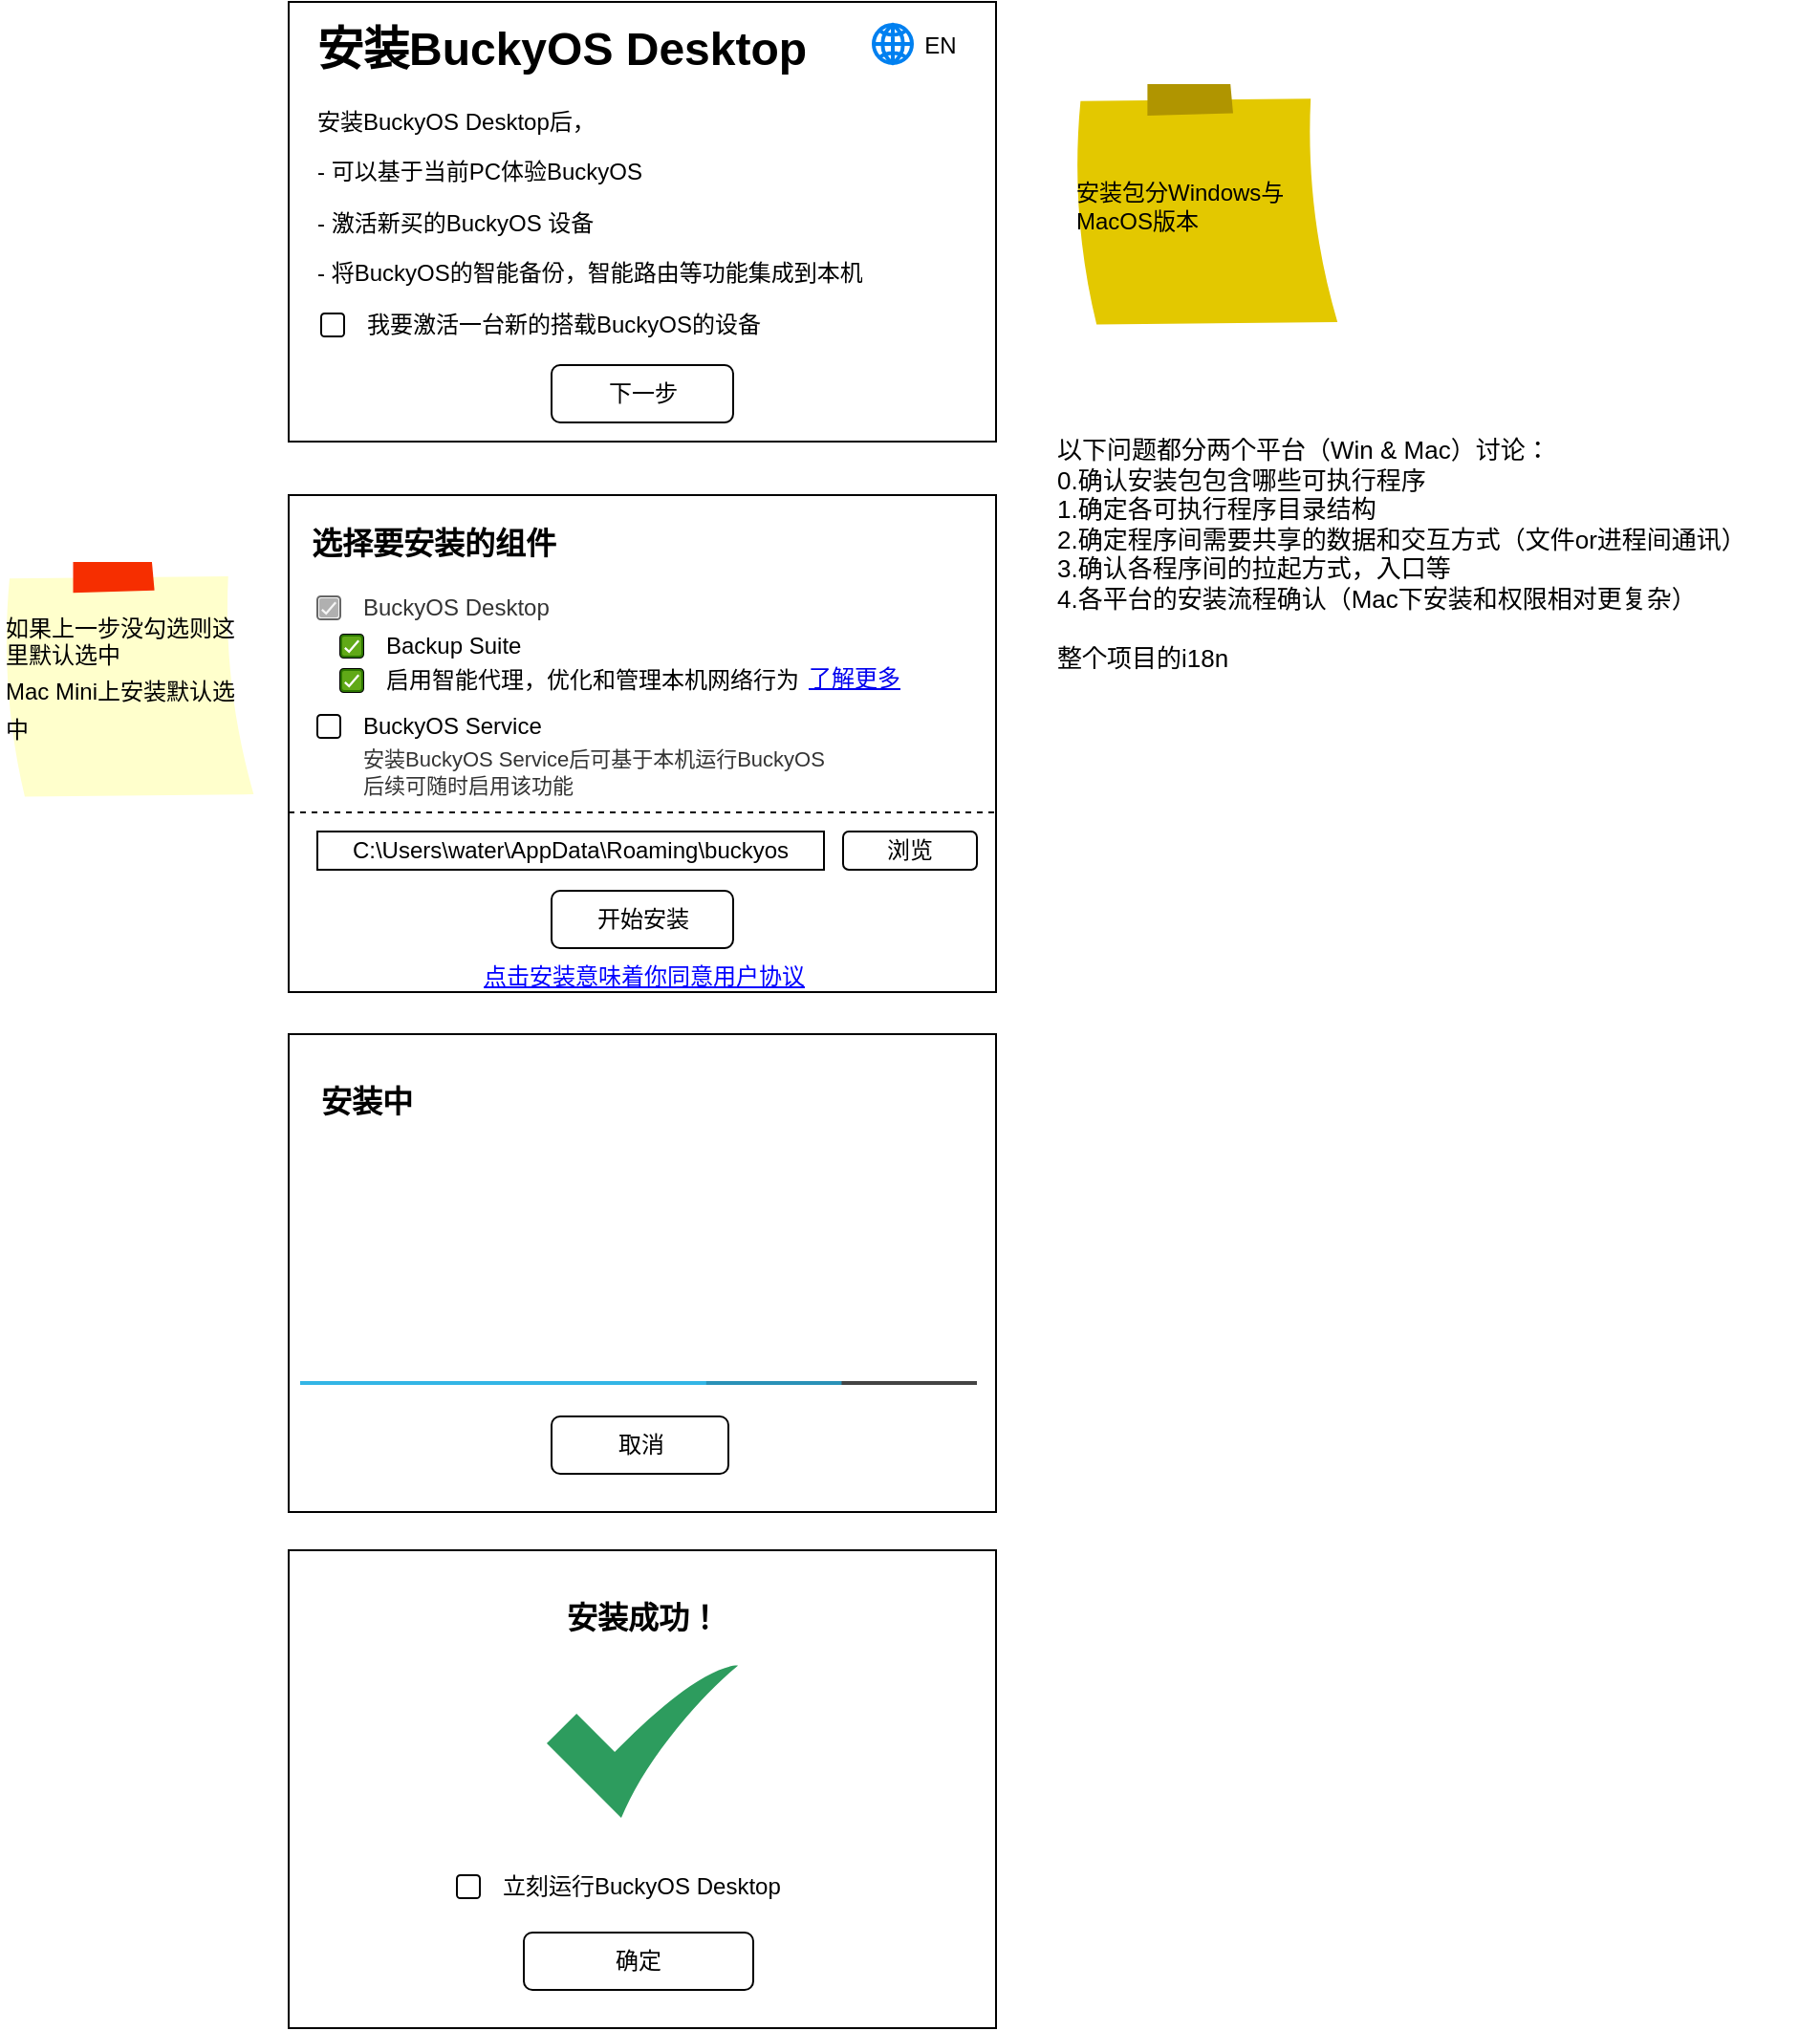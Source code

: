 <mxfile>
    <diagram id="VLFBigP-C_uUg-bwVnBH" name="安装">
        <mxGraphModel dx="1151" dy="778" grid="1" gridSize="10" guides="1" tooltips="1" connect="1" arrows="1" fold="1" page="1" pageScale="1" pageWidth="850" pageHeight="1100" math="0" shadow="0">
            <root>
                <mxCell id="0"/>
                <mxCell id="1" parent="0"/>
                <mxCell id="-AoauPy2Lflx3T0J0i2C-1" value="" style="rounded=0;whiteSpace=wrap;html=1;" vertex="1" parent="1">
                    <mxGeometry x="190" y="30" width="370" height="230" as="geometry"/>
                </mxCell>
                <mxCell id="-AoauPy2Lflx3T0J0i2C-2" value="&lt;h1 style=&quot;margin-top: 0px;&quot;&gt;安装BuckyOS Desktop&lt;/h1&gt;&lt;p&gt;安装BuckyOS Desktop后，&lt;/p&gt;&lt;p&gt;- 可以基于当前PC体验BuckyOS&lt;/p&gt;&lt;p&gt;- 激活新买的BuckyOS 设备&lt;/p&gt;&lt;p&gt;- 将BuckyOS的智能备份，智能路由等功能集成到本机&lt;/p&gt;" style="text;html=1;whiteSpace=wrap;overflow=hidden;rounded=0;" vertex="1" parent="1">
                    <mxGeometry x="203" y="34" width="340" height="150" as="geometry"/>
                </mxCell>
                <mxCell id="-AoauPy2Lflx3T0J0i2C-3" value="下一步" style="rounded=1;whiteSpace=wrap;html=1;" vertex="1" parent="1">
                    <mxGeometry x="327.5" y="220" width="95" height="30" as="geometry"/>
                </mxCell>
                <mxCell id="-AoauPy2Lflx3T0J0i2C-4" value="" style="rounded=0;whiteSpace=wrap;html=1;" vertex="1" parent="1">
                    <mxGeometry x="190" y="288" width="370" height="260" as="geometry"/>
                </mxCell>
                <mxCell id="-AoauPy2Lflx3T0J0i2C-5" value="&lt;span style=&quot;font-size: 16px;&quot;&gt;选择要安装的组件&lt;/span&gt;" style="text;html=1;align=left;verticalAlign=middle;whiteSpace=wrap;rounded=0;fontStyle=1" vertex="1" parent="1">
                    <mxGeometry x="200" y="298" width="215" height="30" as="geometry"/>
                </mxCell>
                <mxCell id="-AoauPy2Lflx3T0J0i2C-6" value="BuckyOS Desktop" style="rounded=1;fillColor=#f5f5f5;strokeColor=#666666;align=left;verticalAlign=middle;fontStyle=0;fontSize=12;labelPosition=right;verticalLabelPosition=middle;spacingLeft=10;html=1;shadow=0;dashed=0;glass=0;comic=0;fontColor=#333333;" vertex="1" parent="1">
                    <mxGeometry x="205" y="341" width="12" height="12" as="geometry"/>
                </mxCell>
                <mxCell id="-AoauPy2Lflx3T0J0i2C-7" value="C:\Users\water\AppData\Roaming\buckyos" style="rounded=0;whiteSpace=wrap;html=1;" vertex="1" parent="1">
                    <mxGeometry x="205" y="464" width="265" height="20" as="geometry"/>
                </mxCell>
                <mxCell id="-AoauPy2Lflx3T0J0i2C-8" value="浏览" style="rounded=1;whiteSpace=wrap;html=1;" vertex="1" parent="1">
                    <mxGeometry x="480" y="464" width="70" height="20" as="geometry"/>
                </mxCell>
                <mxCell id="-AoauPy2Lflx3T0J0i2C-9" value="" style="endArrow=none;dashed=1;html=1;rounded=0;" edge="1" parent="1">
                    <mxGeometry width="50" height="50" relative="1" as="geometry">
                        <mxPoint x="190" y="454" as="sourcePoint"/>
                        <mxPoint x="561" y="454" as="targetPoint"/>
                    </mxGeometry>
                </mxCell>
                <mxCell id="-AoauPy2Lflx3T0J0i2C-10" value="开始安装" style="rounded=1;whiteSpace=wrap;html=1;" vertex="1" parent="1">
                    <mxGeometry x="327.5" y="495" width="95" height="30" as="geometry"/>
                </mxCell>
                <mxCell id="-AoauPy2Lflx3T0J0i2C-11" value="BuckyOS Service" style="rounded=1;align=left;verticalAlign=middle;fontStyle=0;fontSize=12;labelPosition=right;verticalLabelPosition=middle;spacingLeft=10;html=1;shadow=0;dashed=0" vertex="1" parent="1">
                    <mxGeometry x="205" y="403" width="12" height="12" as="geometry"/>
                </mxCell>
                <mxCell id="-AoauPy2Lflx3T0J0i2C-12" value="Backup Suite" style="rounded=1;align=left;verticalAlign=middle;fontStyle=0;fontSize=12;labelPosition=right;verticalLabelPosition=middle;spacingLeft=10;html=1;shadow=0;dashed=0" vertex="1" parent="1">
                    <mxGeometry x="217" y="361" width="12" height="12" as="geometry"/>
                </mxCell>
                <mxCell id="-AoauPy2Lflx3T0J0i2C-13" value="启用智能代理，优化和管理本机网络行为" style="rounded=1;align=left;verticalAlign=middle;fontStyle=0;fontSize=12;labelPosition=right;verticalLabelPosition=middle;spacingLeft=10;html=1;shadow=0;dashed=0" vertex="1" parent="1">
                    <mxGeometry x="217" y="379" width="12" height="12" as="geometry"/>
                </mxCell>
                <mxCell id="-AoauPy2Lflx3T0J0i2C-14" value="" style="dashed=0;labelPosition=right;align=left;shape=mxgraph.gmdl.checkbox;strokeColor=none;fillColor=#B0B0B0;strokeWidth=2;aspect=fixed;sketch=0;html=1;" vertex="1" parent="1">
                    <mxGeometry x="206" y="342" width="10" height="10" as="geometry"/>
                </mxCell>
                <mxCell id="-AoauPy2Lflx3T0J0i2C-15" value="点击安装意味着你同意用户协议" style="text;html=1;align=left;verticalAlign=middle;whiteSpace=wrap;rounded=0;fontStyle=4;fontColor=#0000FF;" vertex="1" parent="1">
                    <mxGeometry x="290" y="525" width="207" height="30" as="geometry"/>
                </mxCell>
                <mxCell id="-AoauPy2Lflx3T0J0i2C-16" value="" style="rounded=0;whiteSpace=wrap;html=1;" vertex="1" parent="1">
                    <mxGeometry x="190" y="570" width="370" height="250" as="geometry"/>
                </mxCell>
                <mxCell id="-AoauPy2Lflx3T0J0i2C-17" value="&lt;span style=&quot;font-size: 16px;&quot;&gt;安装中&lt;/span&gt;" style="text;html=1;align=left;verticalAlign=middle;whiteSpace=wrap;rounded=0;fontStyle=1" vertex="1" parent="1">
                    <mxGeometry x="205" y="590" width="215" height="30" as="geometry"/>
                </mxCell>
                <mxCell id="-AoauPy2Lflx3T0J0i2C-18" value="" style="verticalLabelPosition=bottom;verticalAlign=top;html=1;shadow=0;dashed=0;strokeWidth=1;shape=mxgraph.android.progressBar;strokeColor=#33b5e5;dx1=0.8;dx2=0.6;strokeWidth=2;" vertex="1" parent="1">
                    <mxGeometry x="196" y="750" width="354" height="5" as="geometry"/>
                </mxCell>
                <mxCell id="-AoauPy2Lflx3T0J0i2C-19" value="" style="rounded=0;whiteSpace=wrap;html=1;" vertex="1" parent="1">
                    <mxGeometry x="190" y="840" width="370" height="250" as="geometry"/>
                </mxCell>
                <mxCell id="-AoauPy2Lflx3T0J0i2C-20" value="取消" style="rounded=1;whiteSpace=wrap;html=1;" vertex="1" parent="1">
                    <mxGeometry x="327.5" y="770" width="92.5" height="30" as="geometry"/>
                </mxCell>
                <mxCell id="-AoauPy2Lflx3T0J0i2C-21" value="&lt;span style=&quot;font-size: 16px;&quot;&gt;安装成功！&lt;/span&gt;" style="text;html=1;align=center;verticalAlign=middle;whiteSpace=wrap;rounded=0;fontStyle=1" vertex="1" parent="1">
                    <mxGeometry x="268" y="860" width="215" height="30" as="geometry"/>
                </mxCell>
                <mxCell id="-AoauPy2Lflx3T0J0i2C-22" value="" style="sketch=0;html=1;aspect=fixed;strokeColor=none;shadow=0;align=center;fillColor=#2D9C5E;verticalAlign=top;labelPosition=center;verticalLabelPosition=bottom;shape=mxgraph.gcp2.check" vertex="1" parent="1">
                    <mxGeometry x="325" y="900" width="100" height="80" as="geometry"/>
                </mxCell>
                <mxCell id="-AoauPy2Lflx3T0J0i2C-23" value="确定" style="rounded=1;whiteSpace=wrap;html=1;" vertex="1" parent="1">
                    <mxGeometry x="313" y="1040" width="120" height="30" as="geometry"/>
                </mxCell>
                <mxCell id="-AoauPy2Lflx3T0J0i2C-24" value="立刻运行BuckyOS Desktop" style="rounded=1;align=left;verticalAlign=middle;fontStyle=0;fontSize=12;labelPosition=right;verticalLabelPosition=middle;spacingLeft=10;html=1;shadow=0;dashed=0" vertex="1" parent="1">
                    <mxGeometry x="278" y="1010" width="12" height="12" as="geometry"/>
                </mxCell>
                <mxCell id="-AoauPy2Lflx3T0J0i2C-25" value="安装BuckyOS Service后可基于本机运行BuckyOS&lt;div&gt;后续可随时启用该功能&lt;/div&gt;" style="text;html=1;align=left;verticalAlign=middle;whiteSpace=wrap;rounded=0;fontSize=11;fontColor=#333333;" vertex="1" parent="1">
                    <mxGeometry x="227" y="418" width="280" height="30" as="geometry"/>
                </mxCell>
                <mxCell id="-AoauPy2Lflx3T0J0i2C-26" value="" style="dashed=0;labelPosition=right;align=left;shape=mxgraph.gmdl.checkbox;strokeColor=#2D7600;fillColor=#60a917;strokeWidth=2;aspect=fixed;sketch=0;html=1;fontColor=#ffffff;" vertex="1" parent="1">
                    <mxGeometry x="218" y="362" width="10" height="10" as="geometry"/>
                </mxCell>
                <mxCell id="-AoauPy2Lflx3T0J0i2C-27" value="" style="dashed=0;labelPosition=right;align=left;shape=mxgraph.gmdl.checkbox;strokeColor=#2D7600;fillColor=#60a917;strokeWidth=2;aspect=fixed;sketch=0;html=1;fontColor=#ffffff;" vertex="1" parent="1">
                    <mxGeometry x="218" y="380" width="10" height="10" as="geometry"/>
                </mxCell>
                <mxCell id="-AoauPy2Lflx3T0J0i2C-28" value="我要激活一台新的搭载BuckyOS的设备" style="rounded=1;align=left;verticalAlign=middle;fontStyle=0;fontSize=12;labelPosition=right;verticalLabelPosition=middle;spacingLeft=10;html=1;shadow=0;dashed=0" vertex="1" parent="1">
                    <mxGeometry x="207" y="193" width="12" height="12" as="geometry"/>
                </mxCell>
                <mxCell id="-AoauPy2Lflx3T0J0i2C-29" value="&lt;div style=&quot;color: rgb(0, 0, 0); font-size: 12px;&quot;&gt;如果上一步没勾选则这里默认选中&lt;/div&gt;&lt;span style=&quot;color: rgb(0, 0, 0); font-size: 12px;&quot;&gt;Mac Mini上安装默认选中&lt;/span&gt;" style="strokeWidth=1;shadow=0;dashed=0;align=left;html=1;shape=mxgraph.mockup.text.stickyNote2;fontColor=#666666;mainText=;fontSize=17;whiteSpace=wrap;fillColor=#ffffcc;strokeColor=#F62E00;" vertex="1" parent="1">
                    <mxGeometry x="40" y="323" width="133" height="124" as="geometry"/>
                </mxCell>
                <UserObject label="了解更多" link="https://www.draw.io" id="-AoauPy2Lflx3T0J0i2C-30">
                    <mxCell style="text;html=1;strokeColor=none;fillColor=none;whiteSpace=wrap;align=center;verticalAlign=middle;fontColor=#0000EE;fontStyle=4;" vertex="1" parent="1">
                        <mxGeometry x="456" y="364" width="60" height="40" as="geometry"/>
                    </mxCell>
                </UserObject>
                <mxCell id="-AoauPy2Lflx3T0J0i2C-31" value="" style="html=1;verticalLabelPosition=bottom;align=center;labelBackgroundColor=#ffffff;verticalAlign=top;strokeWidth=2;strokeColor=#0080F0;shadow=0;dashed=0;shape=mxgraph.ios7.icons.globe;" vertex="1" parent="1">
                    <mxGeometry x="496" y="42" width="20" height="20" as="geometry"/>
                </mxCell>
                <mxCell id="-AoauPy2Lflx3T0J0i2C-32" value="EN" style="text;html=1;align=center;verticalAlign=middle;whiteSpace=wrap;rounded=0;" vertex="1" parent="1">
                    <mxGeometry x="501" y="38" width="60" height="30" as="geometry"/>
                </mxCell>
                <mxCell id="l8cgHKCvJIuTmJQeJAYd-1" value="&lt;div style=&quot;color: rgb(0, 0, 0); font-size: 12px;&quot;&gt;安装包分Windows与MacOS版本&lt;/div&gt;" style="strokeWidth=1;shadow=0;dashed=0;align=left;html=1;shape=mxgraph.mockup.text.stickyNote2;fontColor=#000000;mainText=;fontSize=17;whiteSpace=wrap;fillColor=#e3c800;strokeColor=#B09500;" vertex="1" parent="1">
                    <mxGeometry x="600" y="73" width="140" height="127" as="geometry"/>
                </mxCell>
                <mxCell id="uHPKMA01jC3iV0Nrotq3-1" value="以下问题都分两个平台（Win &amp;amp; Mac）讨论：&lt;br&gt;0.确认安装包包含哪些可执行程序&lt;br&gt;&lt;div&gt;1.确定各可执行程序目录结构&lt;br&gt;2.确定程序间需要共享的数据和交互方式（文件or进程间通讯）&lt;/div&gt;&lt;div&gt;3.确认各程序间的拉起方式，入口等&lt;br&gt;&lt;div&gt;4.各平台的安装流程确认（Mac下安装和权限相对更复杂）&lt;/div&gt;&lt;/div&gt;&lt;div&gt;&lt;br&gt;&lt;/div&gt;&lt;div&gt;整个项目的i18n&lt;/div&gt;" style="text;html=1;align=left;verticalAlign=top;whiteSpace=wrap;rounded=0;fontSize=13;" vertex="1" parent="1">
                    <mxGeometry x="590" y="250" width="400" height="310" as="geometry"/>
                </mxCell>
            </root>
        </mxGraphModel>
    </diagram>
    <diagram id="vZSn3rszqrCDNoHXdJxm" name="身份创建/恢复">
        <mxGraphModel dx="2231" dy="934" grid="1" gridSize="10" guides="1" tooltips="1" connect="1" arrows="1" fold="1" page="1" pageScale="1" pageWidth="850" pageHeight="1100" math="0" shadow="0">
            <root>
                <mxCell id="0"/>
                <mxCell id="1" parent="0"/>
                <mxCell id="5nMAcfidiZJyD3u5EE3o-2" value="" style="verticalLabelPosition=bottom;verticalAlign=top;html=1;shadow=0;dashed=0;strokeWidth=1;shape=mxgraph.android.phone2;strokeColor=#c0c0c0;" vertex="1" parent="1">
                    <mxGeometry x="-820" y="30" width="200" height="390" as="geometry"/>
                </mxCell>
                <mxCell id="5nMAcfidiZJyD3u5EE3o-3" value="注册" style="rounded=0;whiteSpace=wrap;html=1;" vertex="1" parent="1">
                    <mxGeometry x="-780" y="315" width="120" height="30" as="geometry"/>
                </mxCell>
                <mxCell id="5nMAcfidiZJyD3u5EE3o-4" value="登录" style="rounded=0;whiteSpace=wrap;html=1;" vertex="1" parent="1">
                    <mxGeometry x="-780" y="275" width="120" height="30" as="geometry"/>
                </mxCell>
                <mxCell id="5nMAcfidiZJyD3u5EE3o-5" value="现代的，多账号起始页，手机上支持生物特性登陆" style="text;html=1;strokeColor=none;fillColor=none;align=center;verticalAlign=middle;whiteSpace=wrap;rounded=0;" vertex="1" parent="1">
                    <mxGeometry x="-780" y="125" width="120" height="30" as="geometry"/>
                </mxCell>
                <mxCell id="5nMAcfidiZJyD3u5EE3o-6" value="&lt;u&gt;匿名使用&lt;/u&gt;" style="text;html=1;align=center;verticalAlign=middle;whiteSpace=wrap;rounded=0;" vertex="1" parent="1">
                    <mxGeometry x="-750" y="345" width="60" height="30" as="geometry"/>
                </mxCell>
                <mxCell id="5nMAcfidiZJyD3u5EE3o-27" style="edgeStyle=orthogonalEdgeStyle;rounded=0;orthogonalLoop=1;jettySize=auto;html=1;exitX=1;exitY=0.5;exitDx=0;exitDy=0;entryX=0;entryY=0.5;entryDx=0;entryDy=0;" edge="1" parent="1" source="5nMAcfidiZJyD3u5EE3o-29" target="5nMAcfidiZJyD3u5EE3o-41">
                    <mxGeometry relative="1" as="geometry"/>
                </mxCell>
                <mxCell id="5nMAcfidiZJyD3u5EE3o-28" style="edgeStyle=orthogonalEdgeStyle;rounded=0;orthogonalLoop=1;jettySize=auto;html=1;entryX=0.5;entryY=0;entryDx=0;entryDy=0;" edge="1" parent="1" source="5nMAcfidiZJyD3u5EE3o-29" target="5nMAcfidiZJyD3u5EE3o-46">
                    <mxGeometry relative="1" as="geometry"/>
                </mxCell>
                <mxCell id="5nMAcfidiZJyD3u5EE3o-29" value="首次启动：未登陆" style="rounded=0;whiteSpace=wrap;html=1;" vertex="1" parent="1">
                    <mxGeometry x="-570" y="210" width="120" height="60" as="geometry"/>
                </mxCell>
                <mxCell id="5nMAcfidiZJyD3u5EE3o-30" style="edgeStyle=orthogonalEdgeStyle;rounded=0;orthogonalLoop=1;jettySize=auto;html=1;exitX=1;exitY=0.5;exitDx=0;exitDy=0;entryX=0;entryY=0.5;entryDx=0;entryDy=0;" edge="1" parent="1" source="5nMAcfidiZJyD3u5EE3o-32" target="5nMAcfidiZJyD3u5EE3o-36">
                    <mxGeometry relative="1" as="geometry"/>
                </mxCell>
                <mxCell id="5nMAcfidiZJyD3u5EE3o-31" style="edgeStyle=orthogonalEdgeStyle;rounded=0;orthogonalLoop=1;jettySize=auto;html=1;exitX=1;exitY=0.75;exitDx=0;exitDy=0;entryX=0;entryY=0.5;entryDx=0;entryDy=0;" edge="1" parent="1" source="5nMAcfidiZJyD3u5EE3o-32" target="5nMAcfidiZJyD3u5EE3o-34">
                    <mxGeometry relative="1" as="geometry"/>
                </mxCell>
                <mxCell id="5nMAcfidiZJyD3u5EE3o-32" value="注册引导" style="rounded=0;whiteSpace=wrap;html=1;" vertex="1" parent="1">
                    <mxGeometry x="-390" y="300" width="120" height="60" as="geometry"/>
                </mxCell>
                <mxCell id="5nMAcfidiZJyD3u5EE3o-33" style="edgeStyle=orthogonalEdgeStyle;rounded=0;orthogonalLoop=1;jettySize=auto;html=1;exitX=1;exitY=0.5;exitDx=0;exitDy=0;" edge="1" parent="1" source="5nMAcfidiZJyD3u5EE3o-34" target="5nMAcfidiZJyD3u5EE3o-45">
                    <mxGeometry relative="1" as="geometry"/>
                </mxCell>
                <mxCell id="5nMAcfidiZJyD3u5EE3o-34" value="Web3创建助记词引导" style="rounded=0;whiteSpace=wrap;html=1;" vertex="1" parent="1">
                    <mxGeometry x="-198.33" y="390" width="120" height="60" as="geometry"/>
                </mxCell>
                <mxCell id="5nMAcfidiZJyD3u5EE3o-35" style="edgeStyle=orthogonalEdgeStyle;rounded=0;orthogonalLoop=1;jettySize=auto;html=1;exitX=1;exitY=0.5;exitDx=0;exitDy=0;entryX=0.25;entryY=1;entryDx=0;entryDy=0;" edge="1" parent="1" source="5nMAcfidiZJyD3u5EE3o-36" target="5nMAcfidiZJyD3u5EE3o-45">
                    <mxGeometry relative="1" as="geometry"/>
                </mxCell>
                <mxCell id="5nMAcfidiZJyD3u5EE3o-36" value="Web2注册引导&lt;br&gt;(常见方式支持）" style="rounded=0;whiteSpace=wrap;html=1;" vertex="1" parent="1">
                    <mxGeometry x="-200" y="300" width="120" height="60" as="geometry"/>
                </mxCell>
                <mxCell id="5nMAcfidiZJyD3u5EE3o-37" style="edgeStyle=orthogonalEdgeStyle;rounded=0;orthogonalLoop=1;jettySize=auto;html=1;exitX=1;exitY=0.5;exitDx=0;exitDy=0;entryX=0;entryY=0.5;entryDx=0;entryDy=0;" edge="1" parent="1" source="5nMAcfidiZJyD3u5EE3o-41" target="5nMAcfidiZJyD3u5EE3o-45">
                    <mxGeometry relative="1" as="geometry"/>
                </mxCell>
                <mxCell id="5nMAcfidiZJyD3u5EE3o-38" style="edgeStyle=orthogonalEdgeStyle;rounded=0;orthogonalLoop=1;jettySize=auto;html=1;exitX=0.5;exitY=1;exitDx=0;exitDy=0;entryX=0.5;entryY=0;entryDx=0;entryDy=0;" edge="1" parent="1" source="5nMAcfidiZJyD3u5EE3o-41" target="5nMAcfidiZJyD3u5EE3o-32">
                    <mxGeometry relative="1" as="geometry"/>
                </mxCell>
                <mxCell id="5nMAcfidiZJyD3u5EE3o-39" style="edgeStyle=orthogonalEdgeStyle;rounded=0;orthogonalLoop=1;jettySize=auto;html=1;exitX=0.5;exitY=0;exitDx=0;exitDy=0;entryX=0;entryY=0.5;entryDx=0;entryDy=0;" edge="1" parent="1" source="5nMAcfidiZJyD3u5EE3o-41" target="5nMAcfidiZJyD3u5EE3o-44">
                    <mxGeometry relative="1" as="geometry"/>
                </mxCell>
                <mxCell id="5nMAcfidiZJyD3u5EE3o-40" style="edgeStyle=orthogonalEdgeStyle;rounded=0;orthogonalLoop=1;jettySize=auto;html=1;exitX=0.5;exitY=0;exitDx=0;exitDy=0;entryX=0;entryY=0.5;entryDx=0;entryDy=0;" edge="1" parent="1" source="5nMAcfidiZJyD3u5EE3o-41" target="5nMAcfidiZJyD3u5EE3o-43">
                    <mxGeometry relative="1" as="geometry"/>
                </mxCell>
                <mxCell id="5nMAcfidiZJyD3u5EE3o-41" value="Web2登陆&lt;br&gt;(常见方式支持)" style="rounded=0;whiteSpace=wrap;html=1;" vertex="1" parent="1">
                    <mxGeometry x="-390" y="210" width="120" height="60" as="geometry"/>
                </mxCell>
                <mxCell id="5nMAcfidiZJyD3u5EE3o-42" style="edgeStyle=orthogonalEdgeStyle;rounded=0;orthogonalLoop=1;jettySize=auto;html=1;exitX=1;exitY=0.5;exitDx=0;exitDy=0;entryX=0.5;entryY=0;entryDx=0;entryDy=0;" edge="1" parent="1" source="5nMAcfidiZJyD3u5EE3o-43" target="5nMAcfidiZJyD3u5EE3o-45">
                    <mxGeometry relative="1" as="geometry"/>
                </mxCell>
                <mxCell id="5nMAcfidiZJyD3u5EE3o-43" value="导入助记词/私钥" style="rounded=0;whiteSpace=wrap;html=1;" vertex="1" parent="1">
                    <mxGeometry x="-200" y="30" width="120" height="60" as="geometry"/>
                </mxCell>
                <mxCell id="5nMAcfidiZJyD3u5EE3o-44" value="忘记密码" style="rounded=0;whiteSpace=wrap;html=1;" vertex="1" parent="1">
                    <mxGeometry x="-200" y="120" width="120" height="60" as="geometry"/>
                </mxCell>
                <mxCell id="5nMAcfidiZJyD3u5EE3o-45" value="已登陆，但未选择Zone" style="rounded=0;whiteSpace=wrap;html=1;" vertex="1" parent="1">
                    <mxGeometry x="-20" y="210" width="120" height="60" as="geometry"/>
                </mxCell>
                <mxCell id="5nMAcfidiZJyD3u5EE3o-46" value="打开匿名natvie app" style="rounded=0;whiteSpace=wrap;html=1;fillColor=#d5e8d4;strokeColor=#82b366;" vertex="1" parent="1">
                    <mxGeometry x="-570" y="320" width="120" height="60" as="geometry"/>
                </mxCell>
                <mxCell id="_ZfgQwWHj7wb3GZiTCUE-1" value="&lt;div style=&quot;color: rgb(0, 0, 0); font-size: 12px;&quot;&gt;优先实现Web3部分，beta1只实现Buckyos身份支持&lt;/div&gt;" style="strokeWidth=1;shadow=0;dashed=0;align=left;html=1;shape=mxgraph.mockup.text.stickyNote2;fontColor=#666666;mainText=;fontSize=17;whiteSpace=wrap;fillColor=#ffffcc;strokeColor=#F62E00;" vertex="1" parent="1">
                    <mxGeometry x="-570" y="410" width="143" height="124" as="geometry"/>
                </mxCell>
                <mxCell id="eQ_LF6JjajiORXtpVVHq-2" value="" style="verticalLabelPosition=bottom;verticalAlign=top;html=1;shadow=0;dashed=0;strokeWidth=1;shape=mxgraph.android.phone2;strokeColor=#c0c0c0;" vertex="1" parent="1">
                    <mxGeometry x="-820" y="560" width="300" height="610" as="geometry"/>
                </mxCell>
                <mxCell id="eQ_LF6JjajiORXtpVVHq-3" value="Edit Personal Info" style="strokeWidth=1;html=1;shadow=0;dashed=0;shape=mxgraph.android.action_bar;fillColor=#E6E6E6;strokeColor=#c0c0c0;strokeWidth=2;whiteSpace=wrap;" vertex="1" parent="1">
                    <mxGeometry x="-808.5" y="615" width="277" height="30" as="geometry"/>
                </mxCell>
                <mxCell id="eQ_LF6JjajiORXtpVVHq-4" value="User&lt;br&gt;Face" style="ellipse;whiteSpace=wrap;html=1;aspect=fixed;" vertex="1" parent="1">
                    <mxGeometry x="-715" y="660" width="90" height="90" as="geometry"/>
                </mxCell>
                <mxCell id="eQ_LF6JjajiORXtpVVHq-5" value="Save" style="rounded=1;whiteSpace=wrap;html=1;" vertex="1" parent="1">
                    <mxGeometry x="-730" y="1060" width="120" height="40" as="geometry"/>
                </mxCell>
                <mxCell id="eQ_LF6JjajiORXtpVVHq-6" value="Nickname:" style="text;html=1;strokeColor=none;fillColor=none;align=center;verticalAlign=middle;whiteSpace=wrap;rounded=0;" vertex="1" parent="1">
                    <mxGeometry x="-790" y="800" width="60" height="30" as="geometry"/>
                </mxCell>
                <mxCell id="eQ_LF6JjajiORXtpVVHq-7" value="E-mail:" style="text;html=1;strokeColor=none;fillColor=none;align=left;verticalAlign=middle;whiteSpace=wrap;rounded=0;" vertex="1" parent="1">
                    <mxGeometry x="-790" y="760" width="60" height="30" as="geometry"/>
                </mxCell>
                <mxCell id="eQ_LF6JjajiORXtpVVHq-8" value="Birth day:" style="text;html=1;strokeColor=none;fillColor=none;align=left;verticalAlign=middle;whiteSpace=wrap;rounded=0;" vertex="1" parent="1">
                    <mxGeometry x="-790" y="840" width="60" height="30" as="geometry"/>
                </mxCell>
                <mxCell id="eQ_LF6JjajiORXtpVVHq-9" value="Gender:" style="text;html=1;strokeColor=none;fillColor=none;align=left;verticalAlign=middle;whiteSpace=wrap;rounded=0;" vertex="1" parent="1">
                    <mxGeometry x="-790" y="880" width="60" height="30" as="geometry"/>
                </mxCell>
                <mxCell id="eQ_LF6JjajiORXtpVVHq-10" value="Introduce:" style="text;html=1;strokeColor=none;fillColor=none;align=left;verticalAlign=middle;whiteSpace=wrap;rounded=0;" vertex="1" parent="1">
                    <mxGeometry x="-788" y="920" width="60" height="30" as="geometry"/>
                </mxCell>
                <mxCell id="UoovSGBUJtMidnn9LYdS-1" value="- 钱包与buckyos身份对接&lt;div&gt;&lt;font color=&quot;#000000&quot;&gt;- 创建新身份&lt;/font&gt;&lt;/div&gt;&lt;div&gt;&lt;font color=&quot;#000000&quot;&gt;- 导入旧身份&lt;/font&gt;&lt;/div&gt;&lt;div&gt;&lt;font color=&quot;#000000&quot;&gt;- 备份身份&lt;/font&gt;&lt;/div&gt;&lt;div&gt;&lt;font color=&quot;#000000&quot;&gt;&lt;font color=&quot;#000000&quot;&gt;- web2身份接入&lt;br&gt;&lt;/font&gt;&lt;/font&gt;&lt;div&gt;&lt;br&gt;&lt;/div&gt;&lt;/div&gt;" style="text;html=1;align=left;verticalAlign=top;whiteSpace=wrap;rounded=0;fontSize=14;" vertex="1" parent="1">
                    <mxGeometry x="-400" y="560" width="480" height="320" as="geometry"/>
                </mxCell>
            </root>
        </mxGraphModel>
    </diagram>
    <diagram id="i0IV6b6yLTqFIkMAPI_k" name="激活">
        <mxGraphModel dx="2001" dy="-322" grid="1" gridSize="10" guides="1" tooltips="1" connect="1" arrows="1" fold="1" page="1" pageScale="1" pageWidth="850" pageHeight="1100" math="0" shadow="0">
            <root>
                <mxCell id="0"/>
                <mxCell id="1" parent="0"/>
                <mxCell id="Mvvj7BwSOHYPedgn_aXt-1" value="" style="verticalLabelPosition=bottom;verticalAlign=top;html=1;shadow=0;dashed=0;strokeWidth=1;shape=mxgraph.android.phone2;strokeColor=#c0c0c0;" vertex="1" parent="1">
                    <mxGeometry x="-790" y="1116" width="241.03" height="470" as="geometry"/>
                </mxCell>
                <mxCell id="Mvvj7BwSOHYPedgn_aXt-2" value="Home" style="rounded=1;whiteSpace=wrap;html=1;fillColor=#f5f5f5;fontColor=#333333;strokeColor=#666666;" vertex="1" parent="1">
                    <mxGeometry x="-780" y="1516" width="50" height="30" as="geometry"/>
                </mxCell>
                <mxCell id="Mvvj7BwSOHYPedgn_aXt-3" value="Apps" style="rounded=1;whiteSpace=wrap;html=1;" vertex="1" parent="1">
                    <mxGeometry x="-696" y="1516" width="50" height="30" as="geometry"/>
                </mxCell>
                <mxCell id="Mvvj7BwSOHYPedgn_aXt-4" value="&amp;nbsp;Setting" style="rounded=1;whiteSpace=wrap;html=1;" vertex="1" parent="1">
                    <mxGeometry x="-608.96" y="1516" width="50" height="30" as="geometry"/>
                </mxCell>
                <mxCell id="Mvvj7BwSOHYPedgn_aXt-5" value="Header" style="rounded=1;whiteSpace=wrap;html=1;" vertex="1" parent="1">
                    <mxGeometry x="-779.49" y="1162" width="220" height="40" as="geometry"/>
                </mxCell>
                <mxCell id="Mvvj7BwSOHYPedgn_aXt-6" value="" style="rounded=0;whiteSpace=wrap;html=1;" vertex="1" parent="1">
                    <mxGeometry x="-779.49" y="1202" width="219.49" height="304" as="geometry"/>
                </mxCell>
                <mxCell id="Mvvj7BwSOHYPedgn_aXt-7" value="" style="ellipse;whiteSpace=wrap;html=1;aspect=fixed;" vertex="1" parent="1">
                    <mxGeometry x="-598" y="1165" width="30" height="30" as="geometry"/>
                </mxCell>
                <mxCell id="Mvvj7BwSOHYPedgn_aXt-8" value="" style="rounded=0;whiteSpace=wrap;html=1;" vertex="1" parent="1">
                    <mxGeometry x="-258.45" y="1196" width="219.49" height="304" as="geometry"/>
                </mxCell>
                <mxCell id="Mvvj7BwSOHYPedgn_aXt-9" value="Fix Panel1" style="rounded=1;whiteSpace=wrap;html=1;" vertex="1" parent="1">
                    <mxGeometry x="-238.45" y="1216" width="180" height="60" as="geometry"/>
                </mxCell>
                <mxCell id="Mvvj7BwSOHYPedgn_aXt-10" value="Fix Panel2" style="rounded=1;whiteSpace=wrap;html=1;" vertex="1" parent="1">
                    <mxGeometry x="-236.45" y="1293" width="178" height="60" as="geometry"/>
                </mxCell>
                <mxCell id="Mvvj7BwSOHYPedgn_aXt-11" value="Grid Item Panel1 (Auto fit)" style="rounded=1;whiteSpace=wrap;html=1;" vertex="1" parent="1">
                    <mxGeometry x="-238.45" y="1366" width="180" height="120" as="geometry"/>
                </mxCell>
                <mxCell id="Mvvj7BwSOHYPedgn_aXt-12" value="" style="verticalLabelPosition=bottom;verticalAlign=top;html=1;shadow=0;dashed=0;strokeWidth=1;shape=mxgraph.android.phone2;strokeColor=#c0c0c0;" vertex="1" parent="1">
                    <mxGeometry x="-270" y="1110" width="241.03" height="470" as="geometry"/>
                </mxCell>
                <mxCell id="Mvvj7BwSOHYPedgn_aXt-13" value="Home" style="rounded=1;whiteSpace=wrap;html=1;" vertex="1" parent="1">
                    <mxGeometry x="-260" y="1510" width="50" height="30" as="geometry"/>
                </mxCell>
                <mxCell id="Mvvj7BwSOHYPedgn_aXt-14" value="Apps" style="rounded=1;whiteSpace=wrap;html=1;" vertex="1" parent="1">
                    <mxGeometry x="-204.0" y="1510" width="50" height="30" as="geometry"/>
                </mxCell>
                <mxCell id="Mvvj7BwSOHYPedgn_aXt-15" value="Account" style="rounded=1;whiteSpace=wrap;html=1;" vertex="1" parent="1">
                    <mxGeometry x="-91.25" y="1510" width="50" height="30" as="geometry"/>
                </mxCell>
                <mxCell id="Mvvj7BwSOHYPedgn_aXt-16" value="Library" style="rounded=1;whiteSpace=wrap;html=1;" vertex="1" parent="1">
                    <mxGeometry x="-146.0" y="1510" width="50" height="30" as="geometry"/>
                </mxCell>
                <mxCell id="Mvvj7BwSOHYPedgn_aXt-17" value="" style="rounded=1;whiteSpace=wrap;html=1;" vertex="1" parent="1">
                    <mxGeometry x="-259.49" y="1156" width="220" height="44" as="geometry"/>
                </mxCell>
                <mxCell id="Mvvj7BwSOHYPedgn_aXt-18" value="" style="ellipse;whiteSpace=wrap;html=1;aspect=fixed;" vertex="1" parent="1">
                    <mxGeometry x="-126.0" y="1160" width="30" height="30" as="geometry"/>
                </mxCell>
                <mxCell id="Mvvj7BwSOHYPedgn_aXt-19" value="未链接Zone" style="text;html=1;align=center;verticalAlign=middle;whiteSpace=wrap;rounded=0;" vertex="1" parent="1">
                    <mxGeometry x="-728.5" y="1596" width="115" height="30" as="geometry"/>
                </mxCell>
                <mxCell id="Mvvj7BwSOHYPedgn_aXt-20" value="链接Zone" style="text;html=1;align=center;verticalAlign=middle;whiteSpace=wrap;rounded=0;" vertex="1" parent="1">
                    <mxGeometry x="-208.5" y="1596" width="115" height="30" as="geometry"/>
                </mxCell>
                <mxCell id="Mvvj7BwSOHYPedgn_aXt-21" value="Account Home，如未登录显示Login按钮，否则显示Account Home" style="text;html=1;align=left;verticalAlign=middle;whiteSpace=wrap;rounded=0;" vertex="1" parent="1">
                    <mxGeometry x="-720.52" y="1308.5" width="110" height="73" as="geometry"/>
                </mxCell>
                <mxCell id="Mvvj7BwSOHYPedgn_aXt-22" value="" style="verticalLabelPosition=bottom;verticalAlign=top;html=1;shadow=0;dashed=0;strokeWidth=1;shape=mxgraph.android.phone2;strokeColor=#c0c0c0;" vertex="1" parent="1">
                    <mxGeometry x="-527.96" y="1110" width="241.03" height="470" as="geometry"/>
                </mxCell>
                <mxCell id="Mvvj7BwSOHYPedgn_aXt-23" value="Home" style="rounded=1;whiteSpace=wrap;html=1;" vertex="1" parent="1">
                    <mxGeometry x="-517.96" y="1510" width="50" height="30" as="geometry"/>
                </mxCell>
                <mxCell id="Mvvj7BwSOHYPedgn_aXt-24" value="Apps" style="rounded=1;whiteSpace=wrap;html=1;fillColor=#f5f5f5;fontColor=#333333;strokeColor=#666666;" vertex="1" parent="1">
                    <mxGeometry x="-433.96" y="1510" width="50" height="30" as="geometry"/>
                </mxCell>
                <mxCell id="Mvvj7BwSOHYPedgn_aXt-25" value="&amp;nbsp;Setting" style="rounded=1;whiteSpace=wrap;html=1;" vertex="1" parent="1">
                    <mxGeometry x="-346.92" y="1510" width="50" height="30" as="geometry"/>
                </mxCell>
                <mxCell id="Mvvj7BwSOHYPedgn_aXt-26" value="Header" style="rounded=1;whiteSpace=wrap;html=1;" vertex="1" parent="1">
                    <mxGeometry x="-517.45" y="1156" width="220" height="40" as="geometry"/>
                </mxCell>
                <mxCell id="Mvvj7BwSOHYPedgn_aXt-27" value="" style="rounded=0;whiteSpace=wrap;html=1;" vertex="1" parent="1">
                    <mxGeometry x="-517.45" y="1196" width="219.49" height="304" as="geometry"/>
                </mxCell>
                <mxCell id="Mvvj7BwSOHYPedgn_aXt-28" value="" style="ellipse;whiteSpace=wrap;html=1;aspect=fixed;" vertex="1" parent="1">
                    <mxGeometry x="-335.96" y="1159" width="30" height="30" as="geometry"/>
                </mxCell>
                <mxCell id="Mvvj7BwSOHYPedgn_aXt-29" value="未链接Zone" style="text;html=1;align=center;verticalAlign=middle;whiteSpace=wrap;rounded=0;" vertex="1" parent="1">
                    <mxGeometry x="-466.46" y="1590" width="115" height="30" as="geometry"/>
                </mxCell>
                <mxCell id="Mvvj7BwSOHYPedgn_aXt-30" value="" style="rounded=1;whiteSpace=wrap;html=1;" vertex="1" parent="1">
                    <mxGeometry x="-504" y="1202" width="194" height="60" as="geometry"/>
                </mxCell>
                <mxCell id="Mvvj7BwSOHYPedgn_aXt-31" value="" style="whiteSpace=wrap;html=1;aspect=fixed;" vertex="1" parent="1">
                    <mxGeometry x="-491.36" y="1212" width="40" height="40" as="geometry"/>
                </mxCell>
                <mxCell id="Mvvj7BwSOHYPedgn_aXt-32" value="&amp;nbsp;智能网关" style="text;html=1;align=center;verticalAlign=middle;whiteSpace=wrap;rounded=0;" vertex="1" parent="1">
                    <mxGeometry x="-451" y="1202" width="60" height="30" as="geometry"/>
                </mxCell>
                <mxCell id="Mvvj7BwSOHYPedgn_aXt-33" value="" style="rounded=1;whiteSpace=wrap;html=1;" vertex="1" parent="1">
                    <mxGeometry x="-505.03" y="1276" width="194" height="60" as="geometry"/>
                </mxCell>
                <mxCell id="Mvvj7BwSOHYPedgn_aXt-34" value="" style="whiteSpace=wrap;html=1;aspect=fixed;" vertex="1" parent="1">
                    <mxGeometry x="-492.39" y="1286" width="40" height="40" as="geometry"/>
                </mxCell>
                <mxCell id="Mvvj7BwSOHYPedgn_aXt-35" value="Backup Client" style="text;html=1;align=center;verticalAlign=middle;whiteSpace=wrap;rounded=0;" vertex="1" parent="1">
                    <mxGeometry x="-452.03" y="1276" width="92.03" height="30" as="geometry"/>
                </mxCell>
                <mxCell id="Mvvj7BwSOHYPedgn_aXt-36" style="edgeStyle=orthogonalEdgeStyle;rounded=0;orthogonalLoop=1;jettySize=auto;html=1;exitX=1;exitY=0.5;exitDx=0;exitDy=0;entryX=0;entryY=0.5;entryDx=0;entryDy=0;" edge="1" parent="1" source="Mvvj7BwSOHYPedgn_aXt-40" target="Mvvj7BwSOHYPedgn_aXt-42">
                    <mxGeometry relative="1" as="geometry"/>
                </mxCell>
                <mxCell id="Mvvj7BwSOHYPedgn_aXt-37" style="edgeStyle=orthogonalEdgeStyle;rounded=0;orthogonalLoop=1;jettySize=auto;html=1;exitX=1;exitY=0.75;exitDx=0;exitDy=0;entryX=0;entryY=0.5;entryDx=0;entryDy=0;" edge="1" parent="1" source="Mvvj7BwSOHYPedgn_aXt-40" target="Mvvj7BwSOHYPedgn_aXt-43">
                    <mxGeometry relative="1" as="geometry"/>
                </mxCell>
                <mxCell id="Mvvj7BwSOHYPedgn_aXt-38" style="edgeStyle=orthogonalEdgeStyle;rounded=0;orthogonalLoop=1;jettySize=auto;html=1;exitX=1;exitY=0.25;exitDx=0;exitDy=0;entryX=0;entryY=0.5;entryDx=0;entryDy=0;" edge="1" parent="1" source="Mvvj7BwSOHYPedgn_aXt-40" target="Mvvj7BwSOHYPedgn_aXt-41">
                    <mxGeometry relative="1" as="geometry"/>
                </mxCell>
                <mxCell id="Mvvj7BwSOHYPedgn_aXt-39" style="edgeStyle=orthogonalEdgeStyle;rounded=0;orthogonalLoop=1;jettySize=auto;html=1;exitX=0.5;exitY=1;exitDx=0;exitDy=0;entryX=0;entryY=0.5;entryDx=0;entryDy=0;" edge="1" parent="1" source="Mvvj7BwSOHYPedgn_aXt-40" target="Mvvj7BwSOHYPedgn_aXt-44">
                    <mxGeometry relative="1" as="geometry"/>
                </mxCell>
                <mxCell id="Mvvj7BwSOHYPedgn_aXt-40" value="已连接Zone&lt;div&gt;正常界面&lt;/div&gt;" style="rounded=0;whiteSpace=wrap;html=1;" vertex="1" parent="1">
                    <mxGeometry x="-825.52" y="2130" width="120" height="60" as="geometry"/>
                </mxCell>
                <mxCell id="Mvvj7BwSOHYPedgn_aXt-41" value="Wallet 页内应用" style="rounded=0;whiteSpace=wrap;html=1;fillColor=#d5e8d4;strokeColor=#82b366;" vertex="1" parent="1">
                    <mxGeometry x="-643.74" y="2050" width="120" height="60" as="geometry"/>
                </mxCell>
                <mxCell id="Mvvj7BwSOHYPedgn_aXt-42" value="打开Zone首页&lt;div&gt;(系统应用)&lt;/div&gt;&lt;div&gt;通过Wallet打开免登录&lt;/div&gt;" style="rounded=0;whiteSpace=wrap;html=1;fillColor=#d5e8d4;strokeColor=#82b366;" vertex="1" parent="1">
                    <mxGeometry x="-643.74" y="2130" width="120" height="60" as="geometry"/>
                </mxCell>
                <mxCell id="Mvvj7BwSOHYPedgn_aXt-43" value="打开dApp" style="rounded=0;whiteSpace=wrap;html=1;fillColor=#d5e8d4;strokeColor=#82b366;" vertex="1" parent="1">
                    <mxGeometry x="-643.74" y="2230" width="120" height="60" as="geometry"/>
                </mxCell>
                <mxCell id="Mvvj7BwSOHYPedgn_aXt-44" value="和Agent交互" style="rounded=0;whiteSpace=wrap;html=1;fillColor=#d5e8d4;strokeColor=#82b366;" vertex="1" parent="1">
                    <mxGeometry x="-648.69" y="2316" width="120" height="60" as="geometry"/>
                </mxCell>
                <mxCell id="Mvvj7BwSOHYPedgn_aXt-49" value="" style="edgeStyle=none;html=1;" edge="1" parent="1" source="Mvvj7BwSOHYPedgn_aXt-47" target="Mvvj7BwSOHYPedgn_aXt-48">
                    <mxGeometry relative="1" as="geometry"/>
                </mxCell>
                <mxCell id="QZK2Y7OFde5CH-w-kRdc-2" value="" style="edgeStyle=none;html=1;" edge="1" parent="1" source="Mvvj7BwSOHYPedgn_aXt-47" target="QZK2Y7OFde5CH-w-kRdc-1">
                    <mxGeometry relative="1" as="geometry"/>
                </mxCell>
                <mxCell id="Mvvj7BwSOHYPedgn_aXt-47" value="未激活" style="rounded=0;whiteSpace=wrap;html=1;" vertex="1" parent="1">
                    <mxGeometry x="-825.52" y="1660" width="120" height="60" as="geometry"/>
                </mxCell>
                <mxCell id="Mvvj7BwSOHYPedgn_aXt-51" value="" style="edgeStyle=none;html=1;" edge="1" parent="1" source="Mvvj7BwSOHYPedgn_aXt-48" target="Mvvj7BwSOHYPedgn_aXt-50">
                    <mxGeometry relative="1" as="geometry"/>
                </mxCell>
                <mxCell id="Mvvj7BwSOHYPedgn_aXt-48" value="扫描内网特定端口" style="rounded=0;whiteSpace=wrap;html=1;" vertex="1" parent="1">
                    <mxGeometry x="-825.52" y="1760" width="120" height="60" as="geometry"/>
                </mxCell>
                <mxCell id="Mvvj7BwSOHYPedgn_aXt-53" value="" style="edgeStyle=none;html=1;" edge="1" parent="1" source="Mvvj7BwSOHYPedgn_aXt-50" target="Mvvj7BwSOHYPedgn_aXt-52">
                    <mxGeometry relative="1" as="geometry"/>
                </mxCell>
                <mxCell id="Mvvj7BwSOHYPedgn_aXt-50" value="找到可用OOD" style="rounded=0;whiteSpace=wrap;html=1;" vertex="1" parent="1">
                    <mxGeometry x="-825.52" y="1870" width="120" height="60" as="geometry"/>
                </mxCell>
                <mxCell id="Mvvj7BwSOHYPedgn_aXt-52" value="签名激活" style="whiteSpace=wrap;html=1;rounded=0;" vertex="1" parent="1">
                    <mxGeometry x="-825.52" y="1980" width="120" height="60" as="geometry"/>
                </mxCell>
                <mxCell id="QZK2Y7OFde5CH-w-kRdc-4" value="" style="edgeStyle=none;html=1;" edge="1" parent="1" source="QZK2Y7OFde5CH-w-kRdc-1" target="QZK2Y7OFde5CH-w-kRdc-3">
                    <mxGeometry relative="1" as="geometry"/>
                </mxCell>
                <mxCell id="QZK2Y7OFde5CH-w-kRdc-1" value="输入特定ip" style="rounded=0;whiteSpace=wrap;html=1;" vertex="1" parent="1">
                    <mxGeometry x="-625.52" y="1660" width="120" height="60" as="geometry"/>
                </mxCell>
                <mxCell id="QZK2Y7OFde5CH-w-kRdc-5" style="edgeStyle=none;html=1;entryX=1;entryY=0.5;entryDx=0;entryDy=0;" edge="1" parent="1" source="QZK2Y7OFde5CH-w-kRdc-3" target="Mvvj7BwSOHYPedgn_aXt-52">
                    <mxGeometry relative="1" as="geometry"/>
                </mxCell>
                <mxCell id="QZK2Y7OFde5CH-w-kRdc-3" value="获取Device信息" style="rounded=0;whiteSpace=wrap;html=1;" vertex="1" parent="1">
                    <mxGeometry x="-625.52" y="1800" width="120" height="60" as="geometry"/>
                </mxCell>
                <mxCell id="iKkJWW6BnmT-UUc3QrUR-1" value="- 激活方式确认&amp;nbsp;&lt;div&gt;&lt;span style=&quot;white-space: pre;&quot;&gt;&#x9;&lt;/span&gt;a.udp广播&lt;/div&gt;&lt;div&gt;&lt;span style=&quot;white-space: pre;&quot;&gt;&#x9;&lt;/span&gt;b.tcp扫描端口&lt;br&gt;&lt;/div&gt;&lt;div&gt;&lt;span style=&quot;white-space: pre;&quot;&gt;&#x9;&lt;/span&gt;c.输入url？&lt;br&gt;&lt;/div&gt;&lt;div&gt;- 与Device的交互&lt;/div&gt;&lt;div&gt;&lt;span style=&quot;white-space: pre;&quot;&gt;&#x9;&lt;/span&gt;a.信息获取 (用来展示待激活的Device信息)&lt;br&gt;&lt;/div&gt;&lt;div&gt;&lt;span style=&quot;white-space: pre;&quot;&gt;&#x9;&lt;/span&gt;b.签名&lt;br&gt;&lt;/div&gt;&lt;div&gt;&lt;span style=&quot;white-space: pre;&quot;&gt;&#x9;&lt;/span&gt;c.激活动作&lt;br&gt;&lt;/div&gt;&lt;div&gt;- 未激活时的展示（本地App）&lt;/div&gt;&lt;div&gt;- 激活后的展示&lt;/div&gt;" style="text;html=1;align=left;verticalAlign=top;whiteSpace=wrap;rounded=0;fontSize=14;" vertex="1" parent="1">
                    <mxGeometry x="-444" y="1660" width="354" height="330" as="geometry"/>
                </mxCell>
            </root>
        </mxGraphModel>
    </diagram>
    <diagram id="poCRoMaMtJivDPvIYpZL" name="集成App">
        <mxGraphModel dx="2231" dy="-166" grid="1" gridSize="10" guides="1" tooltips="1" connect="1" arrows="1" fold="1" page="1" pageScale="1" pageWidth="850" pageHeight="1100" math="0" shadow="0">
            <root>
                <mxCell id="0"/>
                <mxCell id="1" parent="0"/>
                <mxCell id="aWqPe7GMfxNNm7gmSUtc-1" value="" style="rounded=0;whiteSpace=wrap;html=1;" vertex="1" parent="1">
                    <mxGeometry x="-788.45" y="1220" width="219.49" height="304" as="geometry"/>
                </mxCell>
                <mxCell id="aWqPe7GMfxNNm7gmSUtc-2" value="Fix Panel1" style="rounded=1;whiteSpace=wrap;html=1;" vertex="1" parent="1">
                    <mxGeometry x="-768.45" y="1240" width="180" height="60" as="geometry"/>
                </mxCell>
                <mxCell id="aWqPe7GMfxNNm7gmSUtc-3" value="Fix Panel2" style="rounded=1;whiteSpace=wrap;html=1;" vertex="1" parent="1">
                    <mxGeometry x="-766.45" y="1317" width="178" height="60" as="geometry"/>
                </mxCell>
                <mxCell id="aWqPe7GMfxNNm7gmSUtc-4" value="Grid Item Panel1 (Auto fit)" style="rounded=1;whiteSpace=wrap;html=1;" vertex="1" parent="1">
                    <mxGeometry x="-768.45" y="1390" width="180" height="120" as="geometry"/>
                </mxCell>
                <mxCell id="aWqPe7GMfxNNm7gmSUtc-5" value="" style="verticalLabelPosition=bottom;verticalAlign=top;html=1;shadow=0;dashed=0;strokeWidth=1;shape=mxgraph.android.phone2;strokeColor=#c0c0c0;" vertex="1" parent="1">
                    <mxGeometry x="-800" y="1134" width="241.03" height="470" as="geometry"/>
                </mxCell>
                <mxCell id="aWqPe7GMfxNNm7gmSUtc-6" value="Home" style="rounded=1;whiteSpace=wrap;html=1;" vertex="1" parent="1">
                    <mxGeometry x="-790" y="1534" width="50" height="30" as="geometry"/>
                </mxCell>
                <mxCell id="aWqPe7GMfxNNm7gmSUtc-7" value="Apps" style="rounded=1;whiteSpace=wrap;html=1;" vertex="1" parent="1">
                    <mxGeometry x="-734" y="1534" width="50" height="30" as="geometry"/>
                </mxCell>
                <mxCell id="aWqPe7GMfxNNm7gmSUtc-8" value="Account" style="rounded=1;whiteSpace=wrap;html=1;" vertex="1" parent="1">
                    <mxGeometry x="-621.25" y="1534" width="50" height="30" as="geometry"/>
                </mxCell>
                <mxCell id="aWqPe7GMfxNNm7gmSUtc-9" value="Library" style="rounded=1;whiteSpace=wrap;html=1;" vertex="1" parent="1">
                    <mxGeometry x="-676" y="1534" width="50" height="30" as="geometry"/>
                </mxCell>
                <mxCell id="aWqPe7GMfxNNm7gmSUtc-10" value="" style="rounded=1;whiteSpace=wrap;html=1;" vertex="1" parent="1">
                    <mxGeometry x="-789.49" y="1180" width="220" height="44" as="geometry"/>
                </mxCell>
                <mxCell id="aWqPe7GMfxNNm7gmSUtc-11" value="" style="ellipse;whiteSpace=wrap;html=1;aspect=fixed;" vertex="1" parent="1">
                    <mxGeometry x="-656" y="1184" width="30" height="30" as="geometry"/>
                </mxCell>
                <mxCell id="aWqPe7GMfxNNm7gmSUtc-12" value="链接Zone" style="text;html=1;align=center;verticalAlign=middle;whiteSpace=wrap;rounded=0;" vertex="1" parent="1">
                    <mxGeometry x="-738.5" y="1620" width="115" height="30" as="geometry"/>
                </mxCell>
                <mxCell id="MOF3Lz-BO3rMu0JPJ_NY-1" value="&lt;span style=&quot;color: rgb(0, 0, 0); text-align: center;&quot;&gt;- zone内需要有app管理器对外提供App信息的接口&lt;/span&gt;&lt;div&gt;&lt;span style=&quot;color: rgb(0, 0, 0); text-align: center;&quot;&gt;- 与本地App的交互（判断安装，扫描文件夹 or 扫描端口？）&lt;/span&gt;&lt;/div&gt;&lt;div&gt;&lt;span style=&quot;color: rgb(0, 0, 0); text-align: center;&quot;&gt;- App的打开方式&lt;/span&gt;&lt;/div&gt;&lt;div&gt;&lt;span style=&quot;color: rgb(0, 0, 0); text-align: center;&quot;&gt;&lt;span style=&quot;white-space: pre;&quot;&gt;&#x9;&lt;/span&gt;a. 每个App单独进程（独立AppRuntime）&lt;br&gt;&lt;/span&gt;&lt;/div&gt;&lt;div&gt;&lt;span style=&quot;color: rgb(0, 0, 0); text-align: center;&quot;&gt;&lt;span style=&quot;white-space: pre;&quot;&gt;&#x9;&lt;/span&gt;b. App共享AppRuntime&lt;br&gt;&lt;/span&gt;&lt;/div&gt;&lt;div&gt;&lt;span style=&quot;color: rgb(0, 0, 0); text-align: center;&quot;&gt;&lt;span style=&quot;white-space: pre;&quot;&gt;&#x9;&lt;/span&gt;c.本地与远程app打开方式的区别&lt;br&gt;&lt;/span&gt;&lt;/div&gt;&lt;div&gt;&lt;span style=&quot;color: rgb(0, 0, 0); text-align: center;&quot;&gt;&lt;span style=&quot;white-space: pre;&quot;&gt;&#x9;&lt;/span&gt;d.是否由钱包负责拉起&lt;br&gt;&lt;/span&gt;&lt;/div&gt;" style="text;html=1;align=left;verticalAlign=top;whiteSpace=wrap;rounded=0;fontSize=14;" vertex="1" parent="1">
                    <mxGeometry x="-480" y="1150" width="380" height="430" as="geometry"/>
                </mxCell>
            </root>
        </mxGraphModel>
    </diagram>
</mxfile>